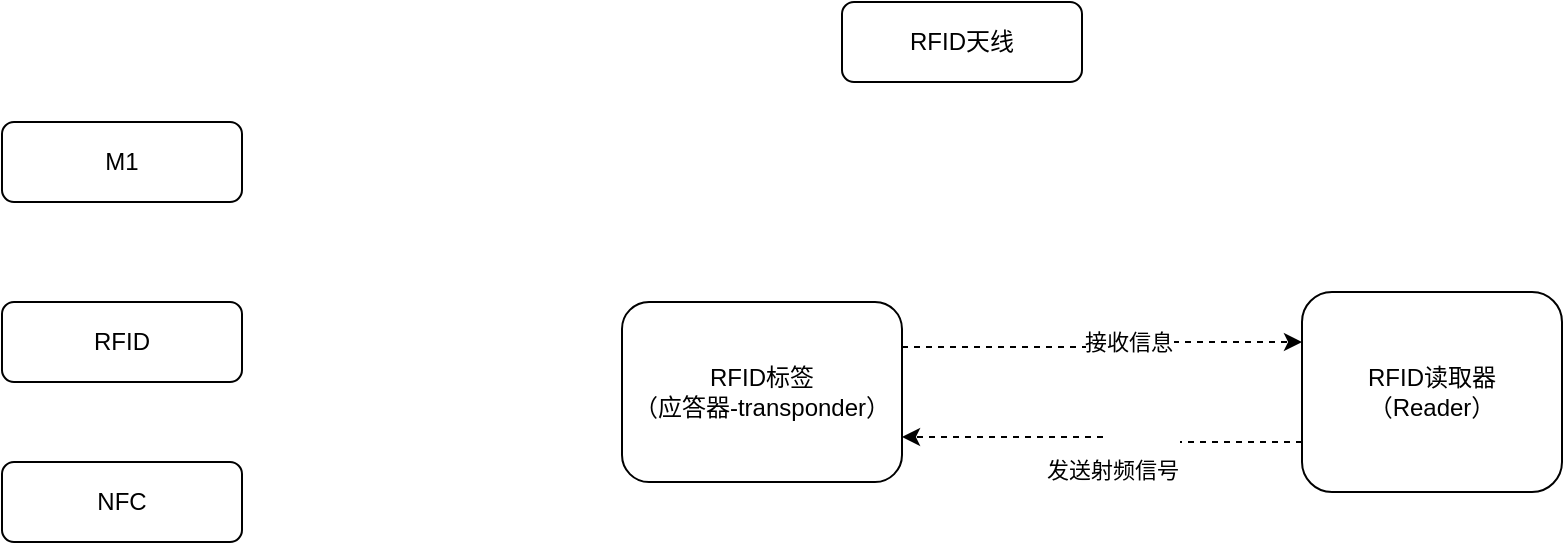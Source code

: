 <mxfile version="19.0.3" type="device"><diagram id="PSvPP6c4M94GpcIeoPg2" name="第 1 页"><mxGraphModel dx="1208" dy="737" grid="1" gridSize="10" guides="1" tooltips="1" connect="1" arrows="1" fold="1" page="1" pageScale="1" pageWidth="3300" pageHeight="4681" math="0" shadow="0"><root><mxCell id="0"/><mxCell id="1" parent="0"/><mxCell id="VRVw7gm3A7gFnsmOTGZF-1" value="M1" style="rounded=1;whiteSpace=wrap;html=1;" vertex="1" parent="1"><mxGeometry x="190" y="300" width="120" height="40" as="geometry"/></mxCell><mxCell id="VRVw7gm3A7gFnsmOTGZF-2" value="RFID" style="rounded=1;whiteSpace=wrap;html=1;" vertex="1" parent="1"><mxGeometry x="190" y="390" width="120" height="40" as="geometry"/></mxCell><mxCell id="VRVw7gm3A7gFnsmOTGZF-3" value="NFC" style="rounded=1;whiteSpace=wrap;html=1;" vertex="1" parent="1"><mxGeometry x="190" y="470" width="120" height="40" as="geometry"/></mxCell><mxCell id="VRVw7gm3A7gFnsmOTGZF-12" style="edgeStyle=orthogonalEdgeStyle;rounded=0;orthogonalLoop=1;jettySize=auto;html=1;exitX=1;exitY=0.25;exitDx=0;exitDy=0;entryX=0;entryY=0.25;entryDx=0;entryDy=0;dashed=1;fontSize=11;" edge="1" parent="1" source="VRVw7gm3A7gFnsmOTGZF-4" target="VRVw7gm3A7gFnsmOTGZF-5"><mxGeometry relative="1" as="geometry"/></mxCell><mxCell id="VRVw7gm3A7gFnsmOTGZF-13" value="接收信息" style="edgeLabel;html=1;align=center;verticalAlign=middle;resizable=0;points=[];fontSize=11;" vertex="1" connectable="0" parent="VRVw7gm3A7gFnsmOTGZF-12"><mxGeometry x="0.137" relative="1" as="geometry"><mxPoint as="offset"/></mxGeometry></mxCell><mxCell id="VRVw7gm3A7gFnsmOTGZF-4" value="RFID标签&lt;br&gt;（应答器-transponder）" style="rounded=1;whiteSpace=wrap;html=1;" vertex="1" parent="1"><mxGeometry x="500" y="390" width="140" height="90" as="geometry"/></mxCell><mxCell id="VRVw7gm3A7gFnsmOTGZF-8" style="edgeStyle=orthogonalEdgeStyle;rounded=0;orthogonalLoop=1;jettySize=auto;html=1;exitX=0;exitY=0.75;exitDx=0;exitDy=0;dashed=1;fontSize=20;entryX=1;entryY=0.75;entryDx=0;entryDy=0;" edge="1" parent="1" source="VRVw7gm3A7gFnsmOTGZF-5" target="VRVw7gm3A7gFnsmOTGZF-4"><mxGeometry relative="1" as="geometry"><mxPoint x="650" y="460" as="targetPoint"/></mxGeometry></mxCell><mxCell id="VRVw7gm3A7gFnsmOTGZF-11" value="&lt;font style=&quot;font-size: 11px;&quot;&gt;发送射频信号&lt;/font&gt;" style="edgeLabel;html=1;align=center;verticalAlign=middle;resizable=0;points=[];fontSize=20;" vertex="1" connectable="0" parent="VRVw7gm3A7gFnsmOTGZF-8"><mxGeometry x="-0.197" y="2" relative="1" as="geometry"><mxPoint x="-14" y="8" as="offset"/></mxGeometry></mxCell><mxCell id="VRVw7gm3A7gFnsmOTGZF-5" value="RFID读取器&lt;br&gt;（Reader）" style="rounded=1;whiteSpace=wrap;html=1;" vertex="1" parent="1"><mxGeometry x="840" y="385" width="130" height="100" as="geometry"/></mxCell><mxCell id="VRVw7gm3A7gFnsmOTGZF-6" value="RFID天线" style="rounded=1;whiteSpace=wrap;html=1;" vertex="1" parent="1"><mxGeometry x="610" y="240" width="120" height="40" as="geometry"/></mxCell></root></mxGraphModel></diagram></mxfile>